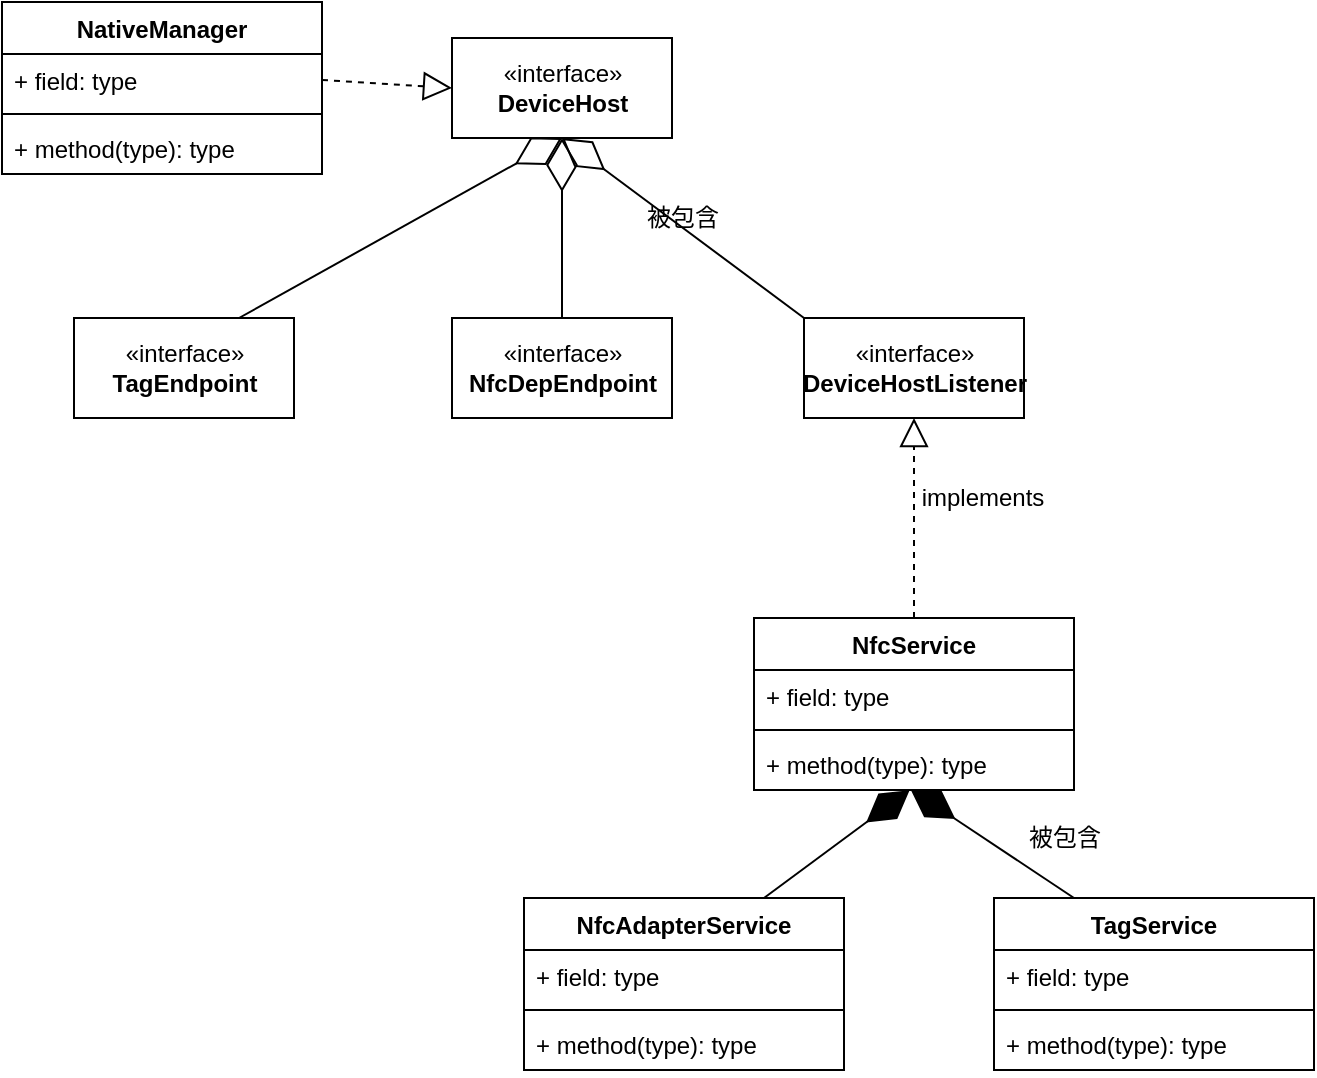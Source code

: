 <mxfile version="16.6.4" type="github">
  <diagram id="C5RBs43oDa-KdzZeNtuy" name="Page-1">
    <mxGraphModel dx="1692" dy="433" grid="1" gridSize="10" guides="1" tooltips="1" connect="1" arrows="1" fold="1" page="1" pageScale="1" pageWidth="827" pageHeight="1169" math="0" shadow="0">
      <root>
        <mxCell id="WIyWlLk6GJQsqaUBKTNV-0" />
        <mxCell id="WIyWlLk6GJQsqaUBKTNV-1" parent="WIyWlLk6GJQsqaUBKTNV-0" />
        <mxCell id="fKuXVuJbzBg1nl2zYU1o-0" value="NfcService" style="swimlane;fontStyle=1;align=center;verticalAlign=top;childLayout=stackLayout;horizontal=1;startSize=26;horizontalStack=0;resizeParent=1;resizeParentMax=0;resizeLast=0;collapsible=1;marginBottom=0;" parent="WIyWlLk6GJQsqaUBKTNV-1" vertex="1">
          <mxGeometry x="356" y="370" width="160" height="86" as="geometry" />
        </mxCell>
        <mxCell id="fKuXVuJbzBg1nl2zYU1o-1" value="+ field: type" style="text;strokeColor=none;fillColor=none;align=left;verticalAlign=top;spacingLeft=4;spacingRight=4;overflow=hidden;rotatable=0;points=[[0,0.5],[1,0.5]];portConstraint=eastwest;" parent="fKuXVuJbzBg1nl2zYU1o-0" vertex="1">
          <mxGeometry y="26" width="160" height="26" as="geometry" />
        </mxCell>
        <mxCell id="fKuXVuJbzBg1nl2zYU1o-2" value="" style="line;strokeWidth=1;fillColor=none;align=left;verticalAlign=middle;spacingTop=-1;spacingLeft=3;spacingRight=3;rotatable=0;labelPosition=right;points=[];portConstraint=eastwest;" parent="fKuXVuJbzBg1nl2zYU1o-0" vertex="1">
          <mxGeometry y="52" width="160" height="8" as="geometry" />
        </mxCell>
        <mxCell id="fKuXVuJbzBg1nl2zYU1o-3" value="+ method(type): type" style="text;strokeColor=none;fillColor=none;align=left;verticalAlign=top;spacingLeft=4;spacingRight=4;overflow=hidden;rotatable=0;points=[[0,0.5],[1,0.5]];portConstraint=eastwest;" parent="fKuXVuJbzBg1nl2zYU1o-0" vertex="1">
          <mxGeometry y="60" width="160" height="26" as="geometry" />
        </mxCell>
        <mxCell id="fKuXVuJbzBg1nl2zYU1o-4" value="«interface»&lt;br&gt;&lt;b&gt;DeviceHostListener&lt;br&gt;&lt;/b&gt;" style="html=1;" parent="WIyWlLk6GJQsqaUBKTNV-1" vertex="1">
          <mxGeometry x="381" y="220" width="110" height="50" as="geometry" />
        </mxCell>
        <mxCell id="fKuXVuJbzBg1nl2zYU1o-5" value="" style="endArrow=block;dashed=1;endFill=0;endSize=12;html=1;rounded=0;entryX=0.5;entryY=1;entryDx=0;entryDy=0;exitX=0.5;exitY=0;exitDx=0;exitDy=0;" parent="WIyWlLk6GJQsqaUBKTNV-1" source="fKuXVuJbzBg1nl2zYU1o-0" target="fKuXVuJbzBg1nl2zYU1o-4" edge="1">
          <mxGeometry width="160" relative="1" as="geometry">
            <mxPoint x="366" y="270" as="sourcePoint" />
            <mxPoint x="526" y="270" as="targetPoint" />
          </mxGeometry>
        </mxCell>
        <mxCell id="fKuXVuJbzBg1nl2zYU1o-6" value="implements" style="text;html=1;resizable=0;autosize=1;align=center;verticalAlign=middle;points=[];fillColor=none;strokeColor=none;rounded=0;" parent="WIyWlLk6GJQsqaUBKTNV-1" vertex="1">
          <mxGeometry x="430" y="300" width="80" height="20" as="geometry" />
        </mxCell>
        <mxCell id="fKuXVuJbzBg1nl2zYU1o-7" value="«interface»&lt;br&gt;&lt;b&gt;DeviceHost&lt;/b&gt;" style="html=1;" parent="WIyWlLk6GJQsqaUBKTNV-1" vertex="1">
          <mxGeometry x="205" y="80" width="110" height="50" as="geometry" />
        </mxCell>
        <mxCell id="fKuXVuJbzBg1nl2zYU1o-9" value="被包含" style="text;html=1;resizable=0;autosize=1;align=center;verticalAlign=middle;points=[];fillColor=none;strokeColor=none;rounded=0;" parent="WIyWlLk6GJQsqaUBKTNV-1" vertex="1">
          <mxGeometry x="295" y="160" width="50" height="20" as="geometry" />
        </mxCell>
        <mxCell id="fKuXVuJbzBg1nl2zYU1o-10" value="NativeManager" style="swimlane;fontStyle=1;align=center;verticalAlign=top;childLayout=stackLayout;horizontal=1;startSize=26;horizontalStack=0;resizeParent=1;resizeParentMax=0;resizeLast=0;collapsible=1;marginBottom=0;" parent="WIyWlLk6GJQsqaUBKTNV-1" vertex="1">
          <mxGeometry x="-20" y="62" width="160" height="86" as="geometry" />
        </mxCell>
        <mxCell id="fKuXVuJbzBg1nl2zYU1o-11" value="+ field: type" style="text;strokeColor=none;fillColor=none;align=left;verticalAlign=top;spacingLeft=4;spacingRight=4;overflow=hidden;rotatable=0;points=[[0,0.5],[1,0.5]];portConstraint=eastwest;" parent="fKuXVuJbzBg1nl2zYU1o-10" vertex="1">
          <mxGeometry y="26" width="160" height="26" as="geometry" />
        </mxCell>
        <mxCell id="fKuXVuJbzBg1nl2zYU1o-12" value="" style="line;strokeWidth=1;fillColor=none;align=left;verticalAlign=middle;spacingTop=-1;spacingLeft=3;spacingRight=3;rotatable=0;labelPosition=right;points=[];portConstraint=eastwest;" parent="fKuXVuJbzBg1nl2zYU1o-10" vertex="1">
          <mxGeometry y="52" width="160" height="8" as="geometry" />
        </mxCell>
        <mxCell id="fKuXVuJbzBg1nl2zYU1o-13" value="+ method(type): type" style="text;strokeColor=none;fillColor=none;align=left;verticalAlign=top;spacingLeft=4;spacingRight=4;overflow=hidden;rotatable=0;points=[[0,0.5],[1,0.5]];portConstraint=eastwest;" parent="fKuXVuJbzBg1nl2zYU1o-10" vertex="1">
          <mxGeometry y="60" width="160" height="26" as="geometry" />
        </mxCell>
        <mxCell id="fKuXVuJbzBg1nl2zYU1o-15" value="" style="endArrow=block;dashed=1;endFill=0;endSize=12;html=1;rounded=0;entryX=0;entryY=0.5;entryDx=0;entryDy=0;exitX=1;exitY=0.5;exitDx=0;exitDy=0;" parent="WIyWlLk6GJQsqaUBKTNV-1" source="fKuXVuJbzBg1nl2zYU1o-11" target="fKuXVuJbzBg1nl2zYU1o-7" edge="1">
          <mxGeometry width="160" relative="1" as="geometry">
            <mxPoint x="20" y="310" as="sourcePoint" />
            <mxPoint x="180" y="310" as="targetPoint" />
          </mxGeometry>
        </mxCell>
        <mxCell id="hsuY-6eP_JaVXZlSWs8Y-0" value="" style="endArrow=diamondThin;endFill=0;endSize=24;html=1;rounded=0;entryX=0.5;entryY=1;entryDx=0;entryDy=0;exitX=0;exitY=0;exitDx=0;exitDy=0;" edge="1" parent="WIyWlLk6GJQsqaUBKTNV-1" source="fKuXVuJbzBg1nl2zYU1o-4" target="fKuXVuJbzBg1nl2zYU1o-7">
          <mxGeometry width="160" relative="1" as="geometry">
            <mxPoint x="220" y="250" as="sourcePoint" />
            <mxPoint x="380" y="250" as="targetPoint" />
          </mxGeometry>
        </mxCell>
        <mxCell id="hsuY-6eP_JaVXZlSWs8Y-1" value="TagService" style="swimlane;fontStyle=1;align=center;verticalAlign=top;childLayout=stackLayout;horizontal=1;startSize=26;horizontalStack=0;resizeParent=1;resizeParentMax=0;resizeLast=0;collapsible=1;marginBottom=0;" vertex="1" parent="WIyWlLk6GJQsqaUBKTNV-1">
          <mxGeometry x="476" y="510" width="160" height="86" as="geometry" />
        </mxCell>
        <mxCell id="hsuY-6eP_JaVXZlSWs8Y-2" value="+ field: type" style="text;strokeColor=none;fillColor=none;align=left;verticalAlign=top;spacingLeft=4;spacingRight=4;overflow=hidden;rotatable=0;points=[[0,0.5],[1,0.5]];portConstraint=eastwest;" vertex="1" parent="hsuY-6eP_JaVXZlSWs8Y-1">
          <mxGeometry y="26" width="160" height="26" as="geometry" />
        </mxCell>
        <mxCell id="hsuY-6eP_JaVXZlSWs8Y-3" value="" style="line;strokeWidth=1;fillColor=none;align=left;verticalAlign=middle;spacingTop=-1;spacingLeft=3;spacingRight=3;rotatable=0;labelPosition=right;points=[];portConstraint=eastwest;" vertex="1" parent="hsuY-6eP_JaVXZlSWs8Y-1">
          <mxGeometry y="52" width="160" height="8" as="geometry" />
        </mxCell>
        <mxCell id="hsuY-6eP_JaVXZlSWs8Y-4" value="+ method(type): type" style="text;strokeColor=none;fillColor=none;align=left;verticalAlign=top;spacingLeft=4;spacingRight=4;overflow=hidden;rotatable=0;points=[[0,0.5],[1,0.5]];portConstraint=eastwest;" vertex="1" parent="hsuY-6eP_JaVXZlSWs8Y-1">
          <mxGeometry y="60" width="160" height="26" as="geometry" />
        </mxCell>
        <mxCell id="hsuY-6eP_JaVXZlSWs8Y-5" value="" style="endArrow=diamondThin;endFill=1;endSize=24;html=1;rounded=0;exitX=0.25;exitY=0;exitDx=0;exitDy=0;entryX=0.489;entryY=0.985;entryDx=0;entryDy=0;entryPerimeter=0;" edge="1" parent="WIyWlLk6GJQsqaUBKTNV-1" source="hsuY-6eP_JaVXZlSWs8Y-1" target="fKuXVuJbzBg1nl2zYU1o-3">
          <mxGeometry width="160" relative="1" as="geometry">
            <mxPoint x="366" y="510" as="sourcePoint" />
            <mxPoint x="526" y="510" as="targetPoint" />
          </mxGeometry>
        </mxCell>
        <mxCell id="hsuY-6eP_JaVXZlSWs8Y-6" value="被包含" style="text;html=1;resizable=0;autosize=1;align=center;verticalAlign=middle;points=[];fillColor=none;strokeColor=none;rounded=0;" vertex="1" parent="WIyWlLk6GJQsqaUBKTNV-1">
          <mxGeometry x="486" y="470" width="50" height="20" as="geometry" />
        </mxCell>
        <mxCell id="hsuY-6eP_JaVXZlSWs8Y-7" value="NfcAdapterService" style="swimlane;fontStyle=1;align=center;verticalAlign=top;childLayout=stackLayout;horizontal=1;startSize=26;horizontalStack=0;resizeParent=1;resizeParentMax=0;resizeLast=0;collapsible=1;marginBottom=0;" vertex="1" parent="WIyWlLk6GJQsqaUBKTNV-1">
          <mxGeometry x="241" y="510" width="160" height="86" as="geometry" />
        </mxCell>
        <mxCell id="hsuY-6eP_JaVXZlSWs8Y-8" value="+ field: type" style="text;strokeColor=none;fillColor=none;align=left;verticalAlign=top;spacingLeft=4;spacingRight=4;overflow=hidden;rotatable=0;points=[[0,0.5],[1,0.5]];portConstraint=eastwest;" vertex="1" parent="hsuY-6eP_JaVXZlSWs8Y-7">
          <mxGeometry y="26" width="160" height="26" as="geometry" />
        </mxCell>
        <mxCell id="hsuY-6eP_JaVXZlSWs8Y-9" value="" style="line;strokeWidth=1;fillColor=none;align=left;verticalAlign=middle;spacingTop=-1;spacingLeft=3;spacingRight=3;rotatable=0;labelPosition=right;points=[];portConstraint=eastwest;" vertex="1" parent="hsuY-6eP_JaVXZlSWs8Y-7">
          <mxGeometry y="52" width="160" height="8" as="geometry" />
        </mxCell>
        <mxCell id="hsuY-6eP_JaVXZlSWs8Y-10" value="+ method(type): type" style="text;strokeColor=none;fillColor=none;align=left;verticalAlign=top;spacingLeft=4;spacingRight=4;overflow=hidden;rotatable=0;points=[[0,0.5],[1,0.5]];portConstraint=eastwest;" vertex="1" parent="hsuY-6eP_JaVXZlSWs8Y-7">
          <mxGeometry y="60" width="160" height="26" as="geometry" />
        </mxCell>
        <mxCell id="hsuY-6eP_JaVXZlSWs8Y-11" value="" style="endArrow=diamondThin;endFill=1;endSize=24;html=1;rounded=0;exitX=0.75;exitY=0;exitDx=0;exitDy=0;entryX=0.486;entryY=1.006;entryDx=0;entryDy=0;entryPerimeter=0;" edge="1" parent="WIyWlLk6GJQsqaUBKTNV-1" source="hsuY-6eP_JaVXZlSWs8Y-7" target="fKuXVuJbzBg1nl2zYU1o-3">
          <mxGeometry width="160" relative="1" as="geometry">
            <mxPoint x="156" y="460" as="sourcePoint" />
            <mxPoint x="436" y="450" as="targetPoint" />
          </mxGeometry>
        </mxCell>
        <mxCell id="hsuY-6eP_JaVXZlSWs8Y-12" value="«interface»&lt;br&gt;&lt;b&gt;TagEndpoint&lt;/b&gt;" style="html=1;" vertex="1" parent="WIyWlLk6GJQsqaUBKTNV-1">
          <mxGeometry x="16" y="220" width="110" height="50" as="geometry" />
        </mxCell>
        <mxCell id="hsuY-6eP_JaVXZlSWs8Y-13" value="" style="endArrow=diamondThin;endFill=0;endSize=24;html=1;rounded=0;exitX=0.75;exitY=0;exitDx=0;exitDy=0;" edge="1" parent="WIyWlLk6GJQsqaUBKTNV-1" source="hsuY-6eP_JaVXZlSWs8Y-12">
          <mxGeometry width="160" relative="1" as="geometry">
            <mxPoint x="90" y="230" as="sourcePoint" />
            <mxPoint x="260" y="130" as="targetPoint" />
          </mxGeometry>
        </mxCell>
        <mxCell id="hsuY-6eP_JaVXZlSWs8Y-14" value="«interface»&lt;br&gt;&lt;b&gt;NfcDepEndpoint&lt;/b&gt;" style="html=1;" vertex="1" parent="WIyWlLk6GJQsqaUBKTNV-1">
          <mxGeometry x="205" y="220" width="110" height="50" as="geometry" />
        </mxCell>
        <mxCell id="hsuY-6eP_JaVXZlSWs8Y-15" value="" style="endArrow=diamondThin;endFill=0;endSize=24;html=1;rounded=0;exitX=0.5;exitY=0;exitDx=0;exitDy=0;" edge="1" parent="WIyWlLk6GJQsqaUBKTNV-1" source="hsuY-6eP_JaVXZlSWs8Y-14">
          <mxGeometry width="160" relative="1" as="geometry">
            <mxPoint x="200" y="200" as="sourcePoint" />
            <mxPoint x="260" y="130" as="targetPoint" />
          </mxGeometry>
        </mxCell>
      </root>
    </mxGraphModel>
  </diagram>
</mxfile>
